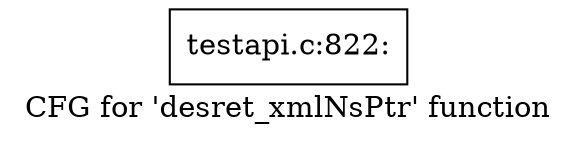 digraph "CFG for 'desret_xmlNsPtr' function" {
	label="CFG for 'desret_xmlNsPtr' function";

	Node0x4b641d0 [shape=record,label="{testapi.c:822:}"];
}
